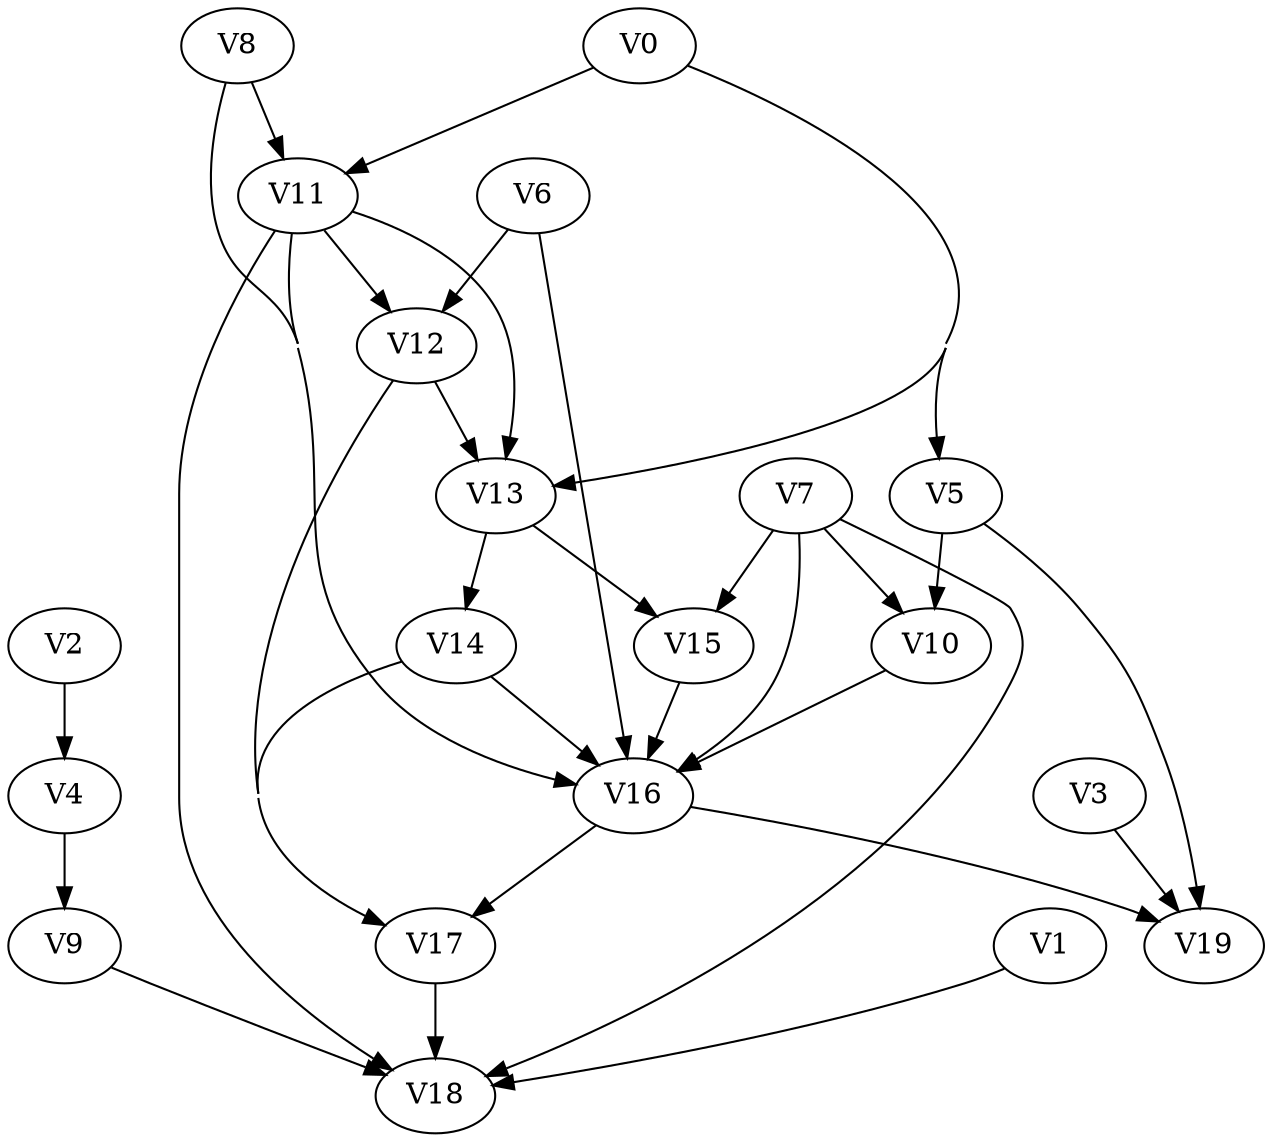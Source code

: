 strict digraph my_dotgraph {
concentrate=True;
V0;
V1;
V2;
V3;
V4;
V5;
V6;
V7;
V8;
V9;
V10;
V11;
V12;
V13;
V14;
V15;
V16;
V17;
V18;
V19;
V0 -> V5;
V0 -> V11;
V0 -> V13;
V1 -> V18;
V2 -> V4;
V3 -> V19;
V4 -> V9;
V5 -> V10;
V5 -> V19;
V6 -> V12;
V6 -> V16;
V7 -> V10;
V7 -> V15;
V7 -> V16;
V7 -> V18;
V8 -> V11;
V8 -> V16;
V9 -> V18;
V10 -> V16;
V11 -> V12;
V11 -> V13;
V11 -> V16;
V11 -> V18;
V12 -> V13;
V12 -> V17;
V13 -> V14;
V13 -> V15;
V14 -> V16;
V14 -> V17;
V15 -> V16;
V16 -> V17;
V16 -> V19;
V17 -> V18;
}